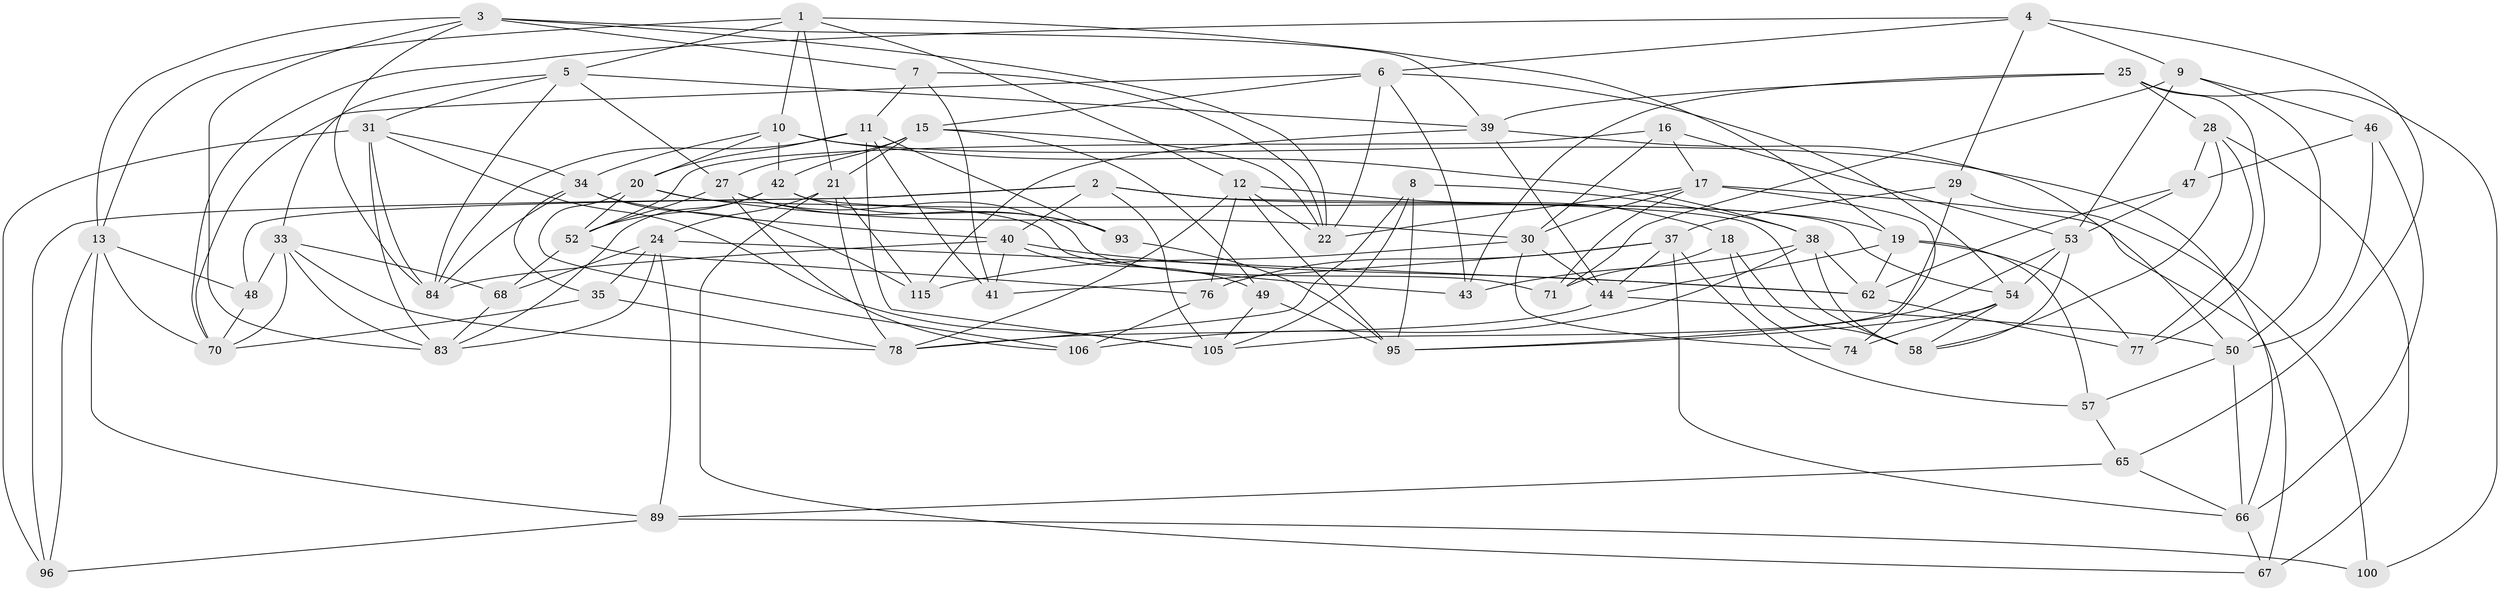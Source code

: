 // Generated by graph-tools (version 1.1) at 2025/52/02/27/25 19:52:27]
// undirected, 70 vertices, 182 edges
graph export_dot {
graph [start="1"]
  node [color=gray90,style=filled];
  1 [super="+32"];
  2 [super="+61"];
  3 [super="+26"];
  4 [super="+63"];
  5 [super="+73"];
  6 [super="+23"];
  7;
  8;
  9 [super="+85"];
  10 [super="+103"];
  11 [super="+14"];
  12 [super="+88"];
  13 [super="+101"];
  15 [super="+82"];
  16;
  17 [super="+69"];
  18;
  19 [super="+109"];
  20 [super="+94"];
  21 [super="+60"];
  22 [super="+80"];
  24 [super="+51"];
  25 [super="+36"];
  27 [super="+87"];
  28 [super="+64"];
  29;
  30 [super="+72"];
  31 [super="+91"];
  33 [super="+107"];
  34 [super="+59"];
  35;
  37 [super="+45"];
  38 [super="+56"];
  39 [super="+97"];
  40 [super="+113"];
  41;
  42 [super="+86"];
  43;
  44 [super="+55"];
  46;
  47;
  48;
  49;
  50 [super="+104"];
  52 [super="+90"];
  53 [super="+79"];
  54 [super="+92"];
  57;
  58 [super="+75"];
  62 [super="+102"];
  65;
  66 [super="+81"];
  67;
  68;
  70 [super="+98"];
  71;
  74;
  76;
  77;
  78 [super="+99"];
  83 [super="+112"];
  84 [super="+111"];
  89 [super="+110"];
  93;
  95 [super="+114"];
  96;
  100;
  105 [super="+108"];
  106;
  115;
  1 -- 12;
  1 -- 21;
  1 -- 10;
  1 -- 5;
  1 -- 13;
  1 -- 19;
  2 -- 96;
  2 -- 48;
  2 -- 105;
  2 -- 19;
  2 -- 58;
  2 -- 40;
  3 -- 7;
  3 -- 84;
  3 -- 83;
  3 -- 13;
  3 -- 39;
  3 -- 22;
  4 -- 65;
  4 -- 29;
  4 -- 9 [weight=2];
  4 -- 70;
  4 -- 6;
  5 -- 84;
  5 -- 33;
  5 -- 27;
  5 -- 31;
  5 -- 39;
  6 -- 22;
  6 -- 70;
  6 -- 54;
  6 -- 43;
  6 -- 15;
  7 -- 41;
  7 -- 11;
  7 -- 22;
  8 -- 105;
  8 -- 95;
  8 -- 38;
  8 -- 78;
  9 -- 50;
  9 -- 46;
  9 -- 53;
  9 -- 71;
  10 -- 38;
  10 -- 20;
  10 -- 42;
  10 -- 66;
  10 -- 34;
  11 -- 105;
  11 -- 93;
  11 -- 41;
  11 -- 84;
  11 -- 20;
  12 -- 18;
  12 -- 22;
  12 -- 95;
  12 -- 78;
  12 -- 76;
  13 -- 89;
  13 -- 48;
  13 -- 70;
  13 -- 96;
  15 -- 42;
  15 -- 27;
  15 -- 21;
  15 -- 49;
  15 -- 22;
  16 -- 17;
  16 -- 52;
  16 -- 53;
  16 -- 30;
  17 -- 67;
  17 -- 71;
  17 -- 74;
  17 -- 30;
  17 -- 22;
  18 -- 58;
  18 -- 74;
  18 -- 71;
  19 -- 77;
  19 -- 44;
  19 -- 62;
  19 -- 57;
  20 -- 43;
  20 -- 106;
  20 -- 30;
  20 -- 52;
  21 -- 24;
  21 -- 67;
  21 -- 115;
  21 -- 78;
  24 -- 62;
  24 -- 83;
  24 -- 89;
  24 -- 35;
  24 -- 68;
  25 -- 43;
  25 -- 39;
  25 -- 28 [weight=2];
  25 -- 100;
  25 -- 77;
  27 -- 93;
  27 -- 106;
  27 -- 71;
  27 -- 52;
  28 -- 67;
  28 -- 77;
  28 -- 47;
  28 -- 58;
  29 -- 100;
  29 -- 105;
  29 -- 37;
  30 -- 74;
  30 -- 115;
  30 -- 44;
  31 -- 34;
  31 -- 83;
  31 -- 96;
  31 -- 84;
  31 -- 105;
  33 -- 70;
  33 -- 48;
  33 -- 83;
  33 -- 68;
  33 -- 78;
  34 -- 35;
  34 -- 84;
  34 -- 40;
  34 -- 115;
  35 -- 70;
  35 -- 78;
  37 -- 41;
  37 -- 57;
  37 -- 76;
  37 -- 66;
  37 -- 44;
  38 -- 43;
  38 -- 62;
  38 -- 106;
  38 -- 58;
  39 -- 115;
  39 -- 44;
  39 -- 50;
  40 -- 84;
  40 -- 62;
  40 -- 49;
  40 -- 41;
  42 -- 83;
  42 -- 52;
  42 -- 93;
  42 -- 54;
  44 -- 50;
  44 -- 78;
  46 -- 47;
  46 -- 50;
  46 -- 66;
  47 -- 53;
  47 -- 62;
  48 -- 70;
  49 -- 105;
  49 -- 95;
  50 -- 57;
  50 -- 66;
  52 -- 76;
  52 -- 68;
  53 -- 95;
  53 -- 58;
  53 -- 54;
  54 -- 58;
  54 -- 74;
  54 -- 95;
  57 -- 65;
  62 -- 77;
  65 -- 66;
  65 -- 89;
  66 -- 67;
  68 -- 83;
  76 -- 106;
  89 -- 100 [weight=2];
  89 -- 96;
  93 -- 95;
}
